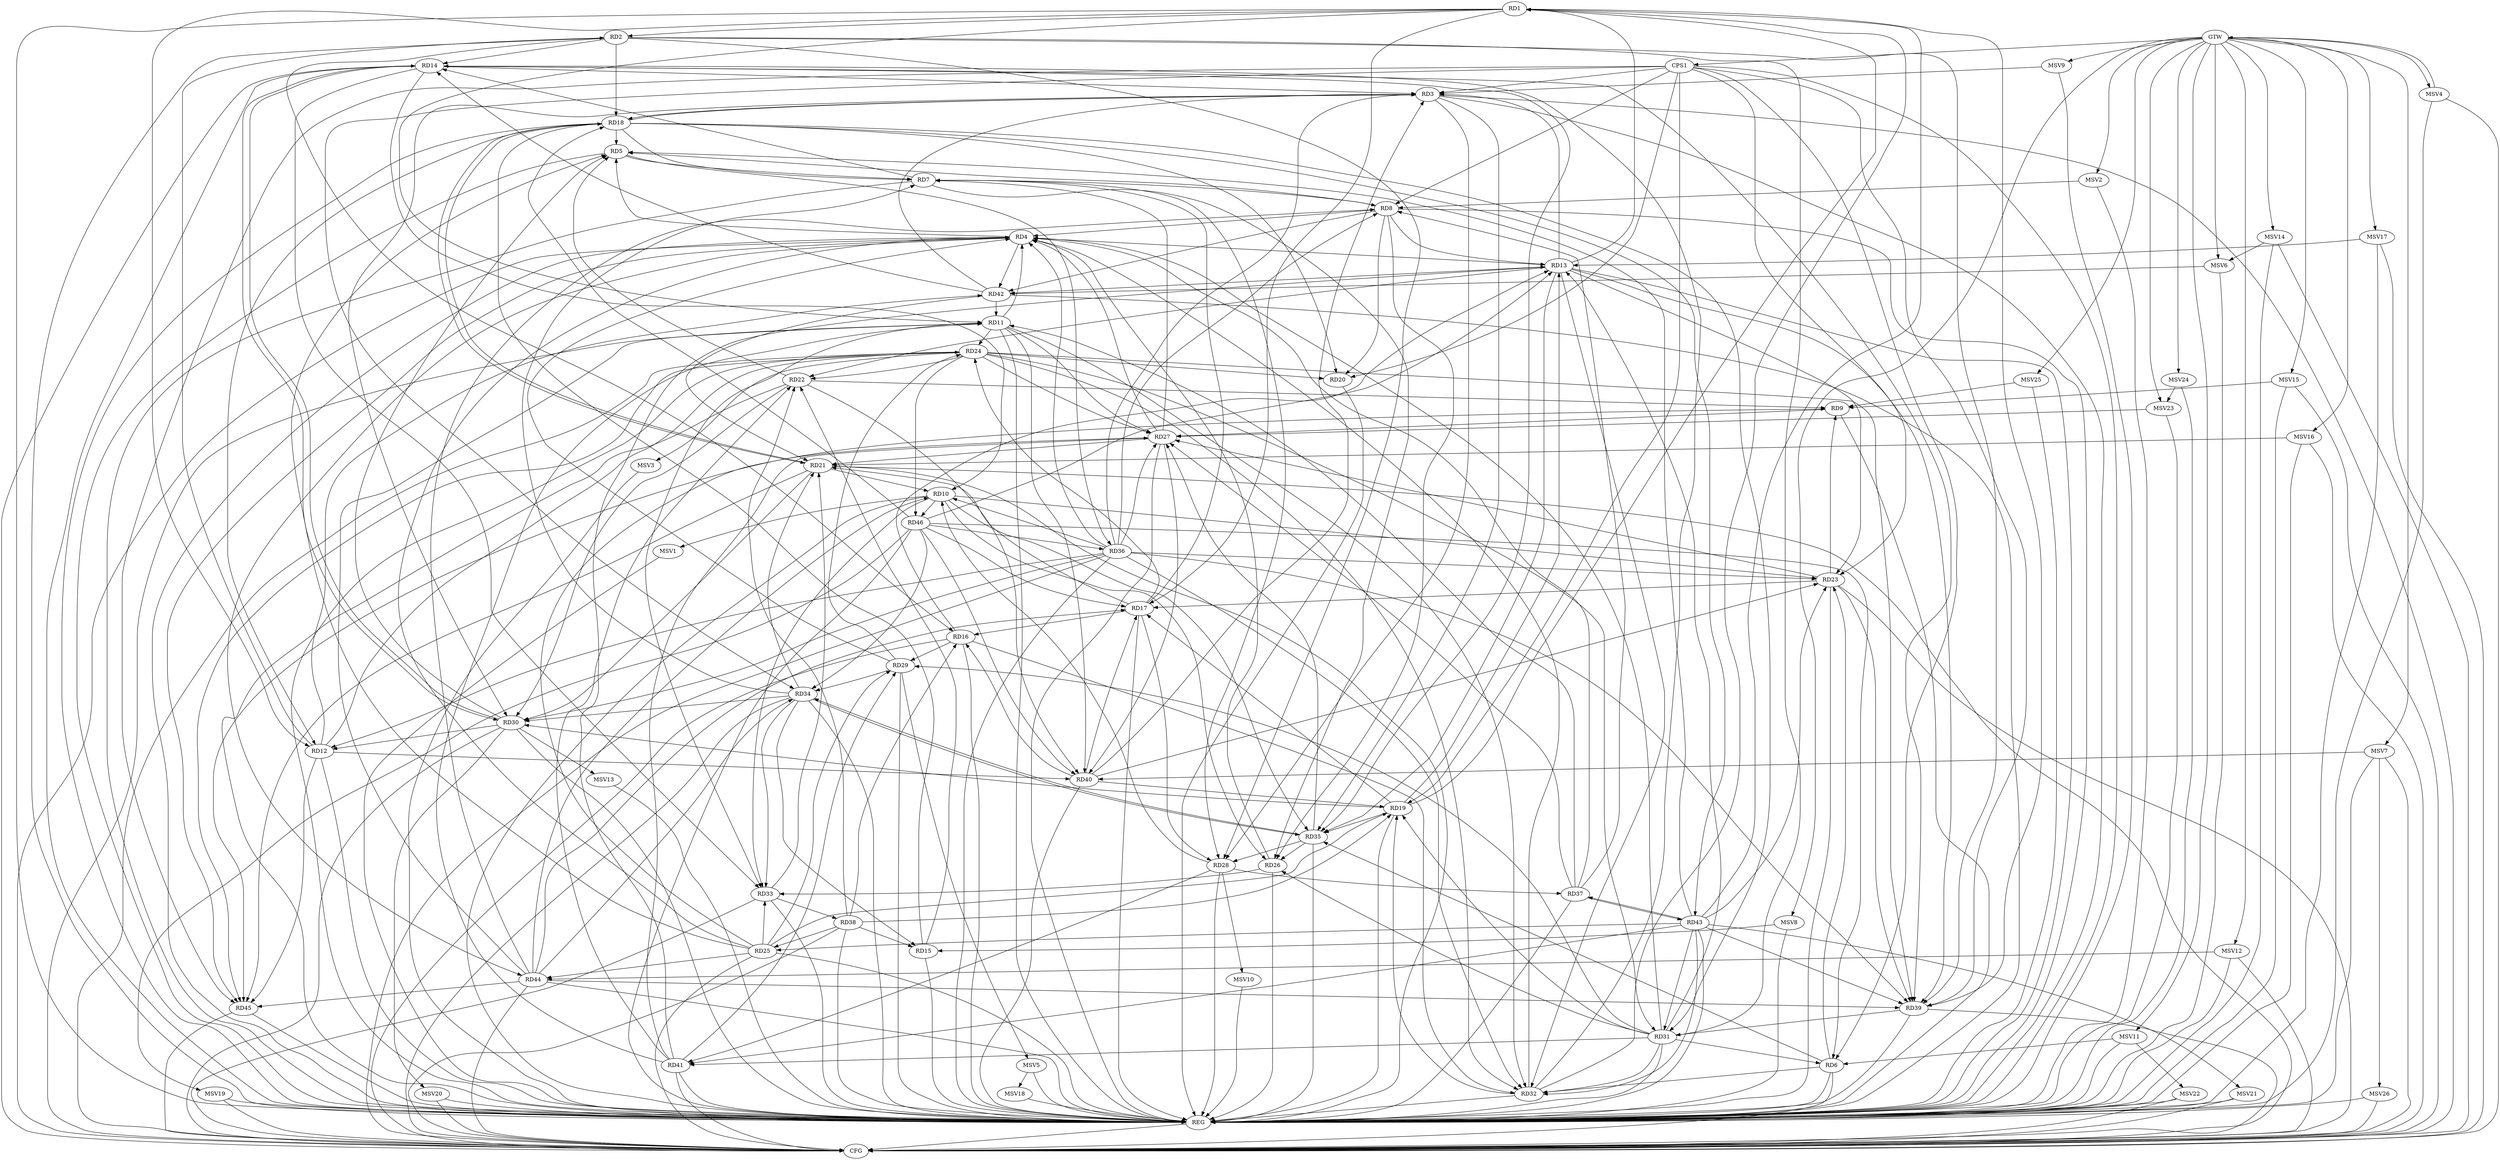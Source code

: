 strict digraph G {
  RD1 [ label="RD1" ];
  RD2 [ label="RD2" ];
  RD3 [ label="RD3" ];
  RD4 [ label="RD4" ];
  RD5 [ label="RD5" ];
  RD6 [ label="RD6" ];
  RD7 [ label="RD7" ];
  RD8 [ label="RD8" ];
  RD9 [ label="RD9" ];
  RD10 [ label="RD10" ];
  RD11 [ label="RD11" ];
  RD12 [ label="RD12" ];
  RD13 [ label="RD13" ];
  RD14 [ label="RD14" ];
  RD15 [ label="RD15" ];
  RD16 [ label="RD16" ];
  RD17 [ label="RD17" ];
  RD18 [ label="RD18" ];
  RD19 [ label="RD19" ];
  RD20 [ label="RD20" ];
  RD21 [ label="RD21" ];
  RD22 [ label="RD22" ];
  RD23 [ label="RD23" ];
  RD24 [ label="RD24" ];
  RD25 [ label="RD25" ];
  RD26 [ label="RD26" ];
  RD27 [ label="RD27" ];
  RD28 [ label="RD28" ];
  RD29 [ label="RD29" ];
  RD30 [ label="RD30" ];
  RD31 [ label="RD31" ];
  RD32 [ label="RD32" ];
  RD33 [ label="RD33" ];
  RD34 [ label="RD34" ];
  RD35 [ label="RD35" ];
  RD36 [ label="RD36" ];
  RD37 [ label="RD37" ];
  RD38 [ label="RD38" ];
  RD39 [ label="RD39" ];
  RD40 [ label="RD40" ];
  RD41 [ label="RD41" ];
  RD42 [ label="RD42" ];
  RD43 [ label="RD43" ];
  RD44 [ label="RD44" ];
  RD45 [ label="RD45" ];
  RD46 [ label="RD46" ];
  CPS1 [ label="CPS1" ];
  GTW [ label="GTW" ];
  REG [ label="REG" ];
  CFG [ label="CFG" ];
  MSV1 [ label="MSV1" ];
  MSV2 [ label="MSV2" ];
  MSV3 [ label="MSV3" ];
  MSV4 [ label="MSV4" ];
  MSV5 [ label="MSV5" ];
  MSV6 [ label="MSV6" ];
  MSV7 [ label="MSV7" ];
  MSV8 [ label="MSV8" ];
  MSV9 [ label="MSV9" ];
  MSV10 [ label="MSV10" ];
  MSV11 [ label="MSV11" ];
  MSV12 [ label="MSV12" ];
  MSV13 [ label="MSV13" ];
  MSV14 [ label="MSV14" ];
  MSV15 [ label="MSV15" ];
  MSV16 [ label="MSV16" ];
  MSV17 [ label="MSV17" ];
  MSV18 [ label="MSV18" ];
  MSV19 [ label="MSV19" ];
  MSV20 [ label="MSV20" ];
  MSV21 [ label="MSV21" ];
  MSV22 [ label="MSV22" ];
  MSV23 [ label="MSV23" ];
  MSV24 [ label="MSV24" ];
  MSV25 [ label="MSV25" ];
  MSV26 [ label="MSV26" ];
  RD1 -> RD2;
  RD1 -> RD11;
  RD1 -> RD12;
  RD13 -> RD1;
  RD1 -> RD17;
  RD19 -> RD1;
  RD32 -> RD1;
  RD1 -> RD39;
  RD43 -> RD1;
  RD12 -> RD2;
  RD2 -> RD14;
  RD2 -> RD16;
  RD2 -> RD18;
  RD2 -> RD28;
  RD2 -> RD31;
  RD2 -> RD39;
  RD13 -> RD3;
  RD14 -> RD3;
  RD3 -> RD18;
  RD18 -> RD3;
  RD3 -> RD28;
  RD3 -> RD30;
  RD3 -> RD35;
  RD36 -> RD3;
  RD40 -> RD3;
  RD42 -> RD3;
  RD4 -> RD5;
  RD8 -> RD4;
  RD11 -> RD4;
  RD4 -> RD13;
  RD25 -> RD4;
  RD26 -> RD4;
  RD27 -> RD4;
  RD29 -> RD4;
  RD31 -> RD4;
  RD32 -> RD4;
  RD36 -> RD4;
  RD37 -> RD4;
  RD4 -> RD42;
  RD4 -> RD44;
  RD4 -> RD45;
  RD5 -> RD7;
  RD8 -> RD5;
  RD18 -> RD5;
  RD22 -> RD5;
  RD25 -> RD5;
  RD30 -> RD5;
  RD5 -> RD36;
  RD43 -> RD5;
  RD6 -> RD23;
  RD31 -> RD6;
  RD6 -> RD32;
  RD6 -> RD35;
  RD46 -> RD6;
  RD7 -> RD8;
  RD7 -> RD14;
  RD17 -> RD7;
  RD18 -> RD7;
  RD7 -> RD26;
  RD27 -> RD7;
  RD7 -> RD28;
  RD34 -> RD7;
  RD8 -> RD13;
  RD8 -> RD20;
  RD8 -> RD26;
  RD36 -> RD8;
  RD37 -> RD8;
  RD8 -> RD42;
  RD44 -> RD8;
  RD22 -> RD9;
  RD23 -> RD9;
  RD25 -> RD9;
  RD9 -> RD27;
  RD14 -> RD10;
  RD21 -> RD10;
  RD10 -> RD23;
  RD10 -> RD26;
  RD28 -> RD10;
  RD10 -> RD33;
  RD10 -> RD35;
  RD36 -> RD10;
  RD44 -> RD10;
  RD10 -> RD46;
  RD11 -> RD24;
  RD11 -> RD27;
  RD11 -> RD32;
  RD11 -> RD33;
  RD37 -> RD11;
  RD11 -> RD40;
  RD41 -> RD11;
  RD42 -> RD11;
  RD44 -> RD11;
  RD18 -> RD12;
  RD12 -> RD24;
  RD30 -> RD12;
  RD36 -> RD12;
  RD12 -> RD40;
  RD12 -> RD42;
  RD12 -> RD45;
  RD16 -> RD13;
  RD19 -> RD13;
  RD13 -> RD22;
  RD13 -> RD23;
  RD31 -> RD13;
  RD13 -> RD32;
  RD13 -> RD35;
  RD13 -> RD39;
  RD41 -> RD13;
  RD13 -> RD42;
  RD46 -> RD13;
  RD14 -> RD30;
  RD30 -> RD14;
  RD32 -> RD14;
  RD14 -> RD33;
  RD14 -> RD35;
  RD14 -> RD39;
  RD42 -> RD14;
  RD15 -> RD18;
  RD15 -> RD22;
  RD34 -> RD15;
  RD38 -> RD15;
  RD17 -> RD16;
  RD16 -> RD29;
  RD16 -> RD32;
  RD38 -> RD16;
  RD40 -> RD16;
  RD19 -> RD17;
  RD17 -> RD21;
  RD23 -> RD17;
  RD17 -> RD24;
  RD17 -> RD28;
  RD40 -> RD17;
  RD44 -> RD17;
  RD46 -> RD17;
  RD18 -> RD20;
  RD18 -> RD21;
  RD21 -> RD18;
  RD18 -> RD31;
  RD18 -> RD43;
  RD46 -> RD18;
  RD25 -> RD19;
  RD19 -> RD30;
  RD31 -> RD19;
  RD32 -> RD19;
  RD19 -> RD35;
  RD38 -> RD19;
  RD40 -> RD19;
  RD24 -> RD20;
  RD27 -> RD21;
  RD21 -> RD30;
  RD33 -> RD21;
  RD34 -> RD21;
  RD42 -> RD21;
  RD21 -> RD45;
  RD24 -> RD22;
  RD22 -> RD30;
  RD38 -> RD22;
  RD22 -> RD40;
  RD41 -> RD22;
  RD23 -> RD27;
  RD36 -> RD23;
  RD23 -> RD39;
  RD40 -> RD23;
  RD43 -> RD23;
  RD24 -> RD27;
  RD29 -> RD24;
  RD24 -> RD31;
  RD24 -> RD32;
  RD24 -> RD39;
  RD24 -> RD45;
  RD24 -> RD46;
  RD25 -> RD29;
  RD25 -> RD33;
  RD38 -> RD25;
  RD43 -> RD25;
  RD25 -> RD44;
  RD31 -> RD26;
  RD26 -> RD33;
  RD35 -> RD26;
  RD35 -> RD27;
  RD36 -> RD27;
  RD37 -> RD27;
  RD27 -> RD40;
  RD41 -> RD27;
  RD27 -> RD45;
  RD35 -> RD28;
  RD28 -> RD37;
  RD28 -> RD41;
  RD31 -> RD29;
  RD29 -> RD34;
  RD41 -> RD29;
  RD34 -> RD30;
  RD36 -> RD30;
  RD31 -> RD32;
  RD39 -> RD31;
  RD31 -> RD41;
  RD43 -> RD31;
  RD36 -> RD32;
  RD43 -> RD32;
  RD34 -> RD33;
  RD33 -> RD38;
  RD34 -> RD35;
  RD35 -> RD34;
  RD44 -> RD34;
  RD46 -> RD34;
  RD36 -> RD39;
  RD46 -> RD36;
  RD37 -> RD43;
  RD43 -> RD37;
  RD43 -> RD39;
  RD44 -> RD39;
  RD46 -> RD40;
  RD43 -> RD41;
  RD44 -> RD45;
  CPS1 -> RD20;
  CPS1 -> RD45;
  CPS1 -> RD23;
  CPS1 -> RD34;
  CPS1 -> RD19;
  CPS1 -> RD6;
  CPS1 -> RD39;
  CPS1 -> RD3;
  CPS1 -> RD8;
  GTW -> CPS1;
  RD1 -> REG;
  RD2 -> REG;
  RD3 -> REG;
  RD4 -> REG;
  RD5 -> REG;
  RD6 -> REG;
  RD7 -> REG;
  RD8 -> REG;
  RD9 -> REG;
  RD10 -> REG;
  RD11 -> REG;
  RD12 -> REG;
  RD13 -> REG;
  RD14 -> REG;
  RD15 -> REG;
  RD16 -> REG;
  RD17 -> REG;
  RD18 -> REG;
  RD19 -> REG;
  RD20 -> REG;
  RD21 -> REG;
  RD22 -> REG;
  RD23 -> REG;
  RD24 -> REG;
  RD25 -> REG;
  RD26 -> REG;
  RD27 -> REG;
  RD28 -> REG;
  RD29 -> REG;
  RD30 -> REG;
  RD31 -> REG;
  RD32 -> REG;
  RD33 -> REG;
  RD34 -> REG;
  RD35 -> REG;
  RD36 -> REG;
  RD37 -> REG;
  RD38 -> REG;
  RD39 -> REG;
  RD40 -> REG;
  RD41 -> REG;
  RD42 -> REG;
  RD43 -> REG;
  RD44 -> REG;
  RD45 -> REG;
  RD46 -> REG;
  CPS1 -> REG;
  RD34 -> CFG;
  RD14 -> CFG;
  RD45 -> CFG;
  RD25 -> CFG;
  RD4 -> CFG;
  RD23 -> CFG;
  RD6 -> CFG;
  RD16 -> CFG;
  RD33 -> CFG;
  RD44 -> CFG;
  RD39 -> CFG;
  RD21 -> CFG;
  RD3 -> CFG;
  RD41 -> CFG;
  RD24 -> CFG;
  RD38 -> CFG;
  RD30 -> CFG;
  RD11 -> CFG;
  REG -> CFG;
  RD36 -> CFG;
  RD10 -> MSV1;
  MSV1 -> REG;
  MSV2 -> RD8;
  GTW -> MSV2;
  MSV2 -> REG;
  RD24 -> MSV3;
  MSV3 -> REG;
  MSV4 -> GTW;
  GTW -> MSV4;
  MSV4 -> REG;
  MSV4 -> CFG;
  RD29 -> MSV5;
  MSV5 -> REG;
  MSV6 -> RD42;
  GTW -> MSV6;
  MSV6 -> REG;
  MSV7 -> RD40;
  GTW -> MSV7;
  MSV7 -> REG;
  MSV7 -> CFG;
  MSV8 -> RD15;
  GTW -> MSV8;
  MSV8 -> REG;
  MSV9 -> RD3;
  GTW -> MSV9;
  MSV9 -> REG;
  RD28 -> MSV10;
  MSV10 -> REG;
  MSV11 -> RD6;
  GTW -> MSV11;
  MSV11 -> REG;
  MSV12 -> RD44;
  GTW -> MSV12;
  MSV12 -> REG;
  MSV12 -> CFG;
  RD30 -> MSV13;
  MSV13 -> REG;
  MSV14 -> MSV6;
  GTW -> MSV14;
  MSV14 -> REG;
  MSV14 -> CFG;
  MSV15 -> RD9;
  GTW -> MSV15;
  MSV15 -> REG;
  MSV15 -> CFG;
  MSV16 -> RD21;
  GTW -> MSV16;
  MSV16 -> REG;
  MSV16 -> CFG;
  MSV17 -> RD13;
  GTW -> MSV17;
  MSV17 -> REG;
  MSV17 -> CFG;
  MSV5 -> MSV18;
  MSV18 -> REG;
  RD46 -> MSV19;
  MSV19 -> REG;
  MSV19 -> CFG;
  RD30 -> MSV20;
  MSV20 -> REG;
  MSV20 -> CFG;
  RD43 -> MSV21;
  MSV21 -> REG;
  MSV21 -> CFG;
  MSV11 -> MSV22;
  MSV22 -> REG;
  MSV22 -> CFG;
  MSV23 -> RD27;
  GTW -> MSV23;
  MSV23 -> REG;
  MSV24 -> MSV23;
  GTW -> MSV24;
  MSV24 -> REG;
  MSV25 -> RD9;
  GTW -> MSV25;
  MSV25 -> REG;
  MSV7 -> MSV26;
  MSV26 -> REG;
  MSV26 -> CFG;
}
